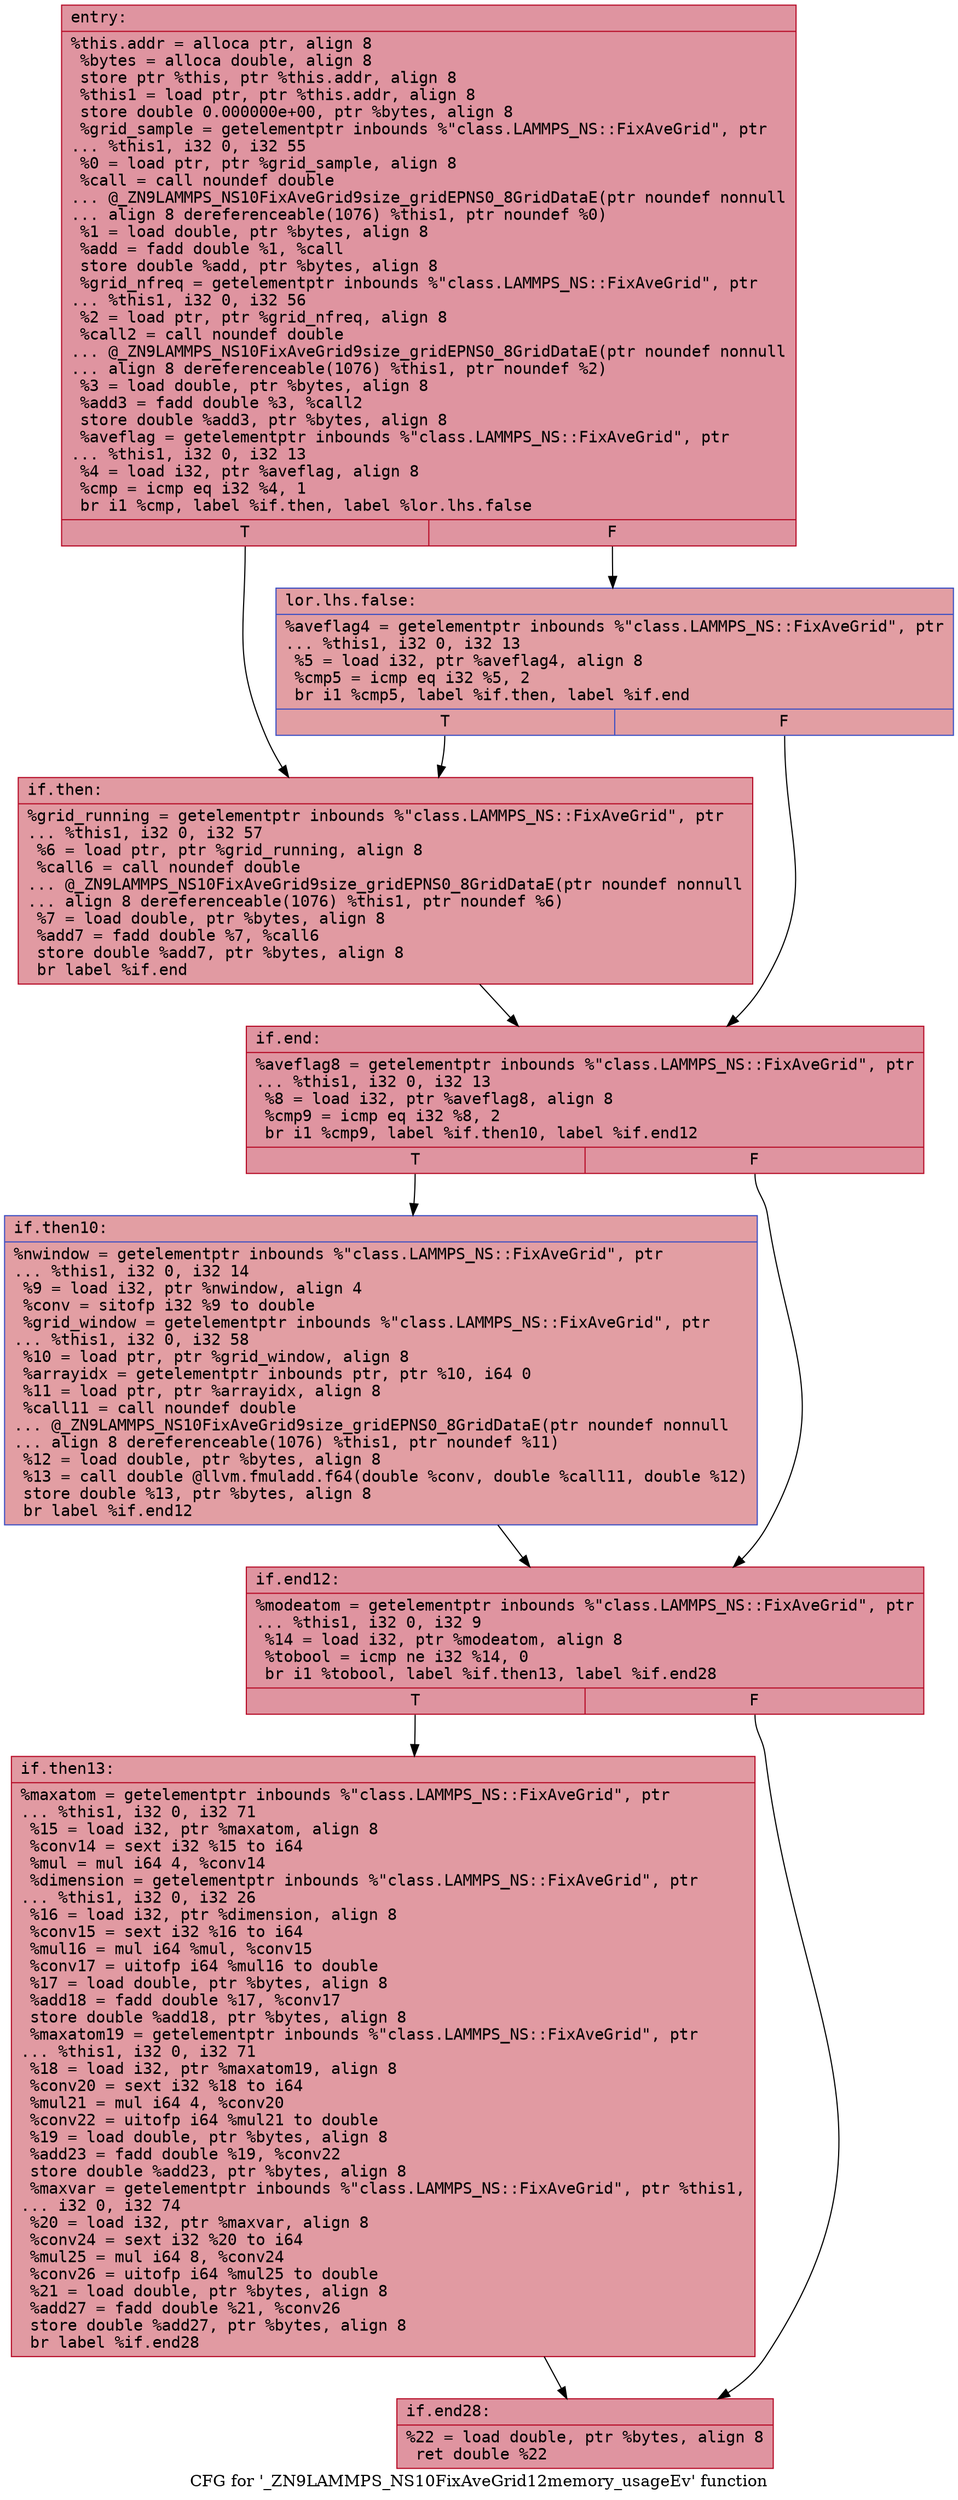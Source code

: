 digraph "CFG for '_ZN9LAMMPS_NS10FixAveGrid12memory_usageEv' function" {
	label="CFG for '_ZN9LAMMPS_NS10FixAveGrid12memory_usageEv' function";

	Node0x560b512d00a0 [shape=record,color="#b70d28ff", style=filled, fillcolor="#b70d2870" fontname="Courier",label="{entry:\l|  %this.addr = alloca ptr, align 8\l  %bytes = alloca double, align 8\l  store ptr %this, ptr %this.addr, align 8\l  %this1 = load ptr, ptr %this.addr, align 8\l  store double 0.000000e+00, ptr %bytes, align 8\l  %grid_sample = getelementptr inbounds %\"class.LAMMPS_NS::FixAveGrid\", ptr\l... %this1, i32 0, i32 55\l  %0 = load ptr, ptr %grid_sample, align 8\l  %call = call noundef double\l... @_ZN9LAMMPS_NS10FixAveGrid9size_gridEPNS0_8GridDataE(ptr noundef nonnull\l... align 8 dereferenceable(1076) %this1, ptr noundef %0)\l  %1 = load double, ptr %bytes, align 8\l  %add = fadd double %1, %call\l  store double %add, ptr %bytes, align 8\l  %grid_nfreq = getelementptr inbounds %\"class.LAMMPS_NS::FixAveGrid\", ptr\l... %this1, i32 0, i32 56\l  %2 = load ptr, ptr %grid_nfreq, align 8\l  %call2 = call noundef double\l... @_ZN9LAMMPS_NS10FixAveGrid9size_gridEPNS0_8GridDataE(ptr noundef nonnull\l... align 8 dereferenceable(1076) %this1, ptr noundef %2)\l  %3 = load double, ptr %bytes, align 8\l  %add3 = fadd double %3, %call2\l  store double %add3, ptr %bytes, align 8\l  %aveflag = getelementptr inbounds %\"class.LAMMPS_NS::FixAveGrid\", ptr\l... %this1, i32 0, i32 13\l  %4 = load i32, ptr %aveflag, align 8\l  %cmp = icmp eq i32 %4, 1\l  br i1 %cmp, label %if.then, label %lor.lhs.false\l|{<s0>T|<s1>F}}"];
	Node0x560b512d00a0:s0 -> Node0x560b512cffa0[tooltip="entry -> if.then\nProbability 50.00%" ];
	Node0x560b512d00a0:s1 -> Node0x560b512d0010[tooltip="entry -> lor.lhs.false\nProbability 50.00%" ];
	Node0x560b512d0010 [shape=record,color="#3d50c3ff", style=filled, fillcolor="#be242e70" fontname="Courier",label="{lor.lhs.false:\l|  %aveflag4 = getelementptr inbounds %\"class.LAMMPS_NS::FixAveGrid\", ptr\l... %this1, i32 0, i32 13\l  %5 = load i32, ptr %aveflag4, align 8\l  %cmp5 = icmp eq i32 %5, 2\l  br i1 %cmp5, label %if.then, label %if.end\l|{<s0>T|<s1>F}}"];
	Node0x560b512d0010:s0 -> Node0x560b512cffa0[tooltip="lor.lhs.false -> if.then\nProbability 50.00%" ];
	Node0x560b512d0010:s1 -> Node0x560b515083d0[tooltip="lor.lhs.false -> if.end\nProbability 50.00%" ];
	Node0x560b512cffa0 [shape=record,color="#b70d28ff", style=filled, fillcolor="#bb1b2c70" fontname="Courier",label="{if.then:\l|  %grid_running = getelementptr inbounds %\"class.LAMMPS_NS::FixAveGrid\", ptr\l... %this1, i32 0, i32 57\l  %6 = load ptr, ptr %grid_running, align 8\l  %call6 = call noundef double\l... @_ZN9LAMMPS_NS10FixAveGrid9size_gridEPNS0_8GridDataE(ptr noundef nonnull\l... align 8 dereferenceable(1076) %this1, ptr noundef %6)\l  %7 = load double, ptr %bytes, align 8\l  %add7 = fadd double %7, %call6\l  store double %add7, ptr %bytes, align 8\l  br label %if.end\l}"];
	Node0x560b512cffa0 -> Node0x560b515083d0[tooltip="if.then -> if.end\nProbability 100.00%" ];
	Node0x560b515083d0 [shape=record,color="#b70d28ff", style=filled, fillcolor="#b70d2870" fontname="Courier",label="{if.end:\l|  %aveflag8 = getelementptr inbounds %\"class.LAMMPS_NS::FixAveGrid\", ptr\l... %this1, i32 0, i32 13\l  %8 = load i32, ptr %aveflag8, align 8\l  %cmp9 = icmp eq i32 %8, 2\l  br i1 %cmp9, label %if.then10, label %if.end12\l|{<s0>T|<s1>F}}"];
	Node0x560b515083d0:s0 -> Node0x560b51508bf0[tooltip="if.end -> if.then10\nProbability 50.00%" ];
	Node0x560b515083d0:s1 -> Node0x560b51508c70[tooltip="if.end -> if.end12\nProbability 50.00%" ];
	Node0x560b51508bf0 [shape=record,color="#3d50c3ff", style=filled, fillcolor="#be242e70" fontname="Courier",label="{if.then10:\l|  %nwindow = getelementptr inbounds %\"class.LAMMPS_NS::FixAveGrid\", ptr\l... %this1, i32 0, i32 14\l  %9 = load i32, ptr %nwindow, align 4\l  %conv = sitofp i32 %9 to double\l  %grid_window = getelementptr inbounds %\"class.LAMMPS_NS::FixAveGrid\", ptr\l... %this1, i32 0, i32 58\l  %10 = load ptr, ptr %grid_window, align 8\l  %arrayidx = getelementptr inbounds ptr, ptr %10, i64 0\l  %11 = load ptr, ptr %arrayidx, align 8\l  %call11 = call noundef double\l... @_ZN9LAMMPS_NS10FixAveGrid9size_gridEPNS0_8GridDataE(ptr noundef nonnull\l... align 8 dereferenceable(1076) %this1, ptr noundef %11)\l  %12 = load double, ptr %bytes, align 8\l  %13 = call double @llvm.fmuladd.f64(double %conv, double %call11, double %12)\l  store double %13, ptr %bytes, align 8\l  br label %if.end12\l}"];
	Node0x560b51508bf0 -> Node0x560b51508c70[tooltip="if.then10 -> if.end12\nProbability 100.00%" ];
	Node0x560b51508c70 [shape=record,color="#b70d28ff", style=filled, fillcolor="#b70d2870" fontname="Courier",label="{if.end12:\l|  %modeatom = getelementptr inbounds %\"class.LAMMPS_NS::FixAveGrid\", ptr\l... %this1, i32 0, i32 9\l  %14 = load i32, ptr %modeatom, align 8\l  %tobool = icmp ne i32 %14, 0\l  br i1 %tobool, label %if.then13, label %if.end28\l|{<s0>T|<s1>F}}"];
	Node0x560b51508c70:s0 -> Node0x560b51509af0[tooltip="if.end12 -> if.then13\nProbability 62.50%" ];
	Node0x560b51508c70:s1 -> Node0x560b51509b40[tooltip="if.end12 -> if.end28\nProbability 37.50%" ];
	Node0x560b51509af0 [shape=record,color="#b70d28ff", style=filled, fillcolor="#bb1b2c70" fontname="Courier",label="{if.then13:\l|  %maxatom = getelementptr inbounds %\"class.LAMMPS_NS::FixAveGrid\", ptr\l... %this1, i32 0, i32 71\l  %15 = load i32, ptr %maxatom, align 8\l  %conv14 = sext i32 %15 to i64\l  %mul = mul i64 4, %conv14\l  %dimension = getelementptr inbounds %\"class.LAMMPS_NS::FixAveGrid\", ptr\l... %this1, i32 0, i32 26\l  %16 = load i32, ptr %dimension, align 8\l  %conv15 = sext i32 %16 to i64\l  %mul16 = mul i64 %mul, %conv15\l  %conv17 = uitofp i64 %mul16 to double\l  %17 = load double, ptr %bytes, align 8\l  %add18 = fadd double %17, %conv17\l  store double %add18, ptr %bytes, align 8\l  %maxatom19 = getelementptr inbounds %\"class.LAMMPS_NS::FixAveGrid\", ptr\l... %this1, i32 0, i32 71\l  %18 = load i32, ptr %maxatom19, align 8\l  %conv20 = sext i32 %18 to i64\l  %mul21 = mul i64 4, %conv20\l  %conv22 = uitofp i64 %mul21 to double\l  %19 = load double, ptr %bytes, align 8\l  %add23 = fadd double %19, %conv22\l  store double %add23, ptr %bytes, align 8\l  %maxvar = getelementptr inbounds %\"class.LAMMPS_NS::FixAveGrid\", ptr %this1,\l... i32 0, i32 74\l  %20 = load i32, ptr %maxvar, align 8\l  %conv24 = sext i32 %20 to i64\l  %mul25 = mul i64 8, %conv24\l  %conv26 = uitofp i64 %mul25 to double\l  %21 = load double, ptr %bytes, align 8\l  %add27 = fadd double %21, %conv26\l  store double %add27, ptr %bytes, align 8\l  br label %if.end28\l}"];
	Node0x560b51509af0 -> Node0x560b51509b40[tooltip="if.then13 -> if.end28\nProbability 100.00%" ];
	Node0x560b51509b40 [shape=record,color="#b70d28ff", style=filled, fillcolor="#b70d2870" fontname="Courier",label="{if.end28:\l|  %22 = load double, ptr %bytes, align 8\l  ret double %22\l}"];
}
